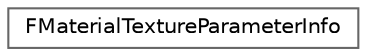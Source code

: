digraph "Graphical Class Hierarchy"
{
 // INTERACTIVE_SVG=YES
 // LATEX_PDF_SIZE
  bgcolor="transparent";
  edge [fontname=Helvetica,fontsize=10,labelfontname=Helvetica,labelfontsize=10];
  node [fontname=Helvetica,fontsize=10,shape=box,height=0.2,width=0.4];
  rankdir="LR";
  Node0 [id="Node000000",label="FMaterialTextureParameterInfo",height=0.2,width=0.4,color="grey40", fillcolor="white", style="filled",URL="$df/d7c/classFMaterialTextureParameterInfo.html",tooltip=" "];
}
